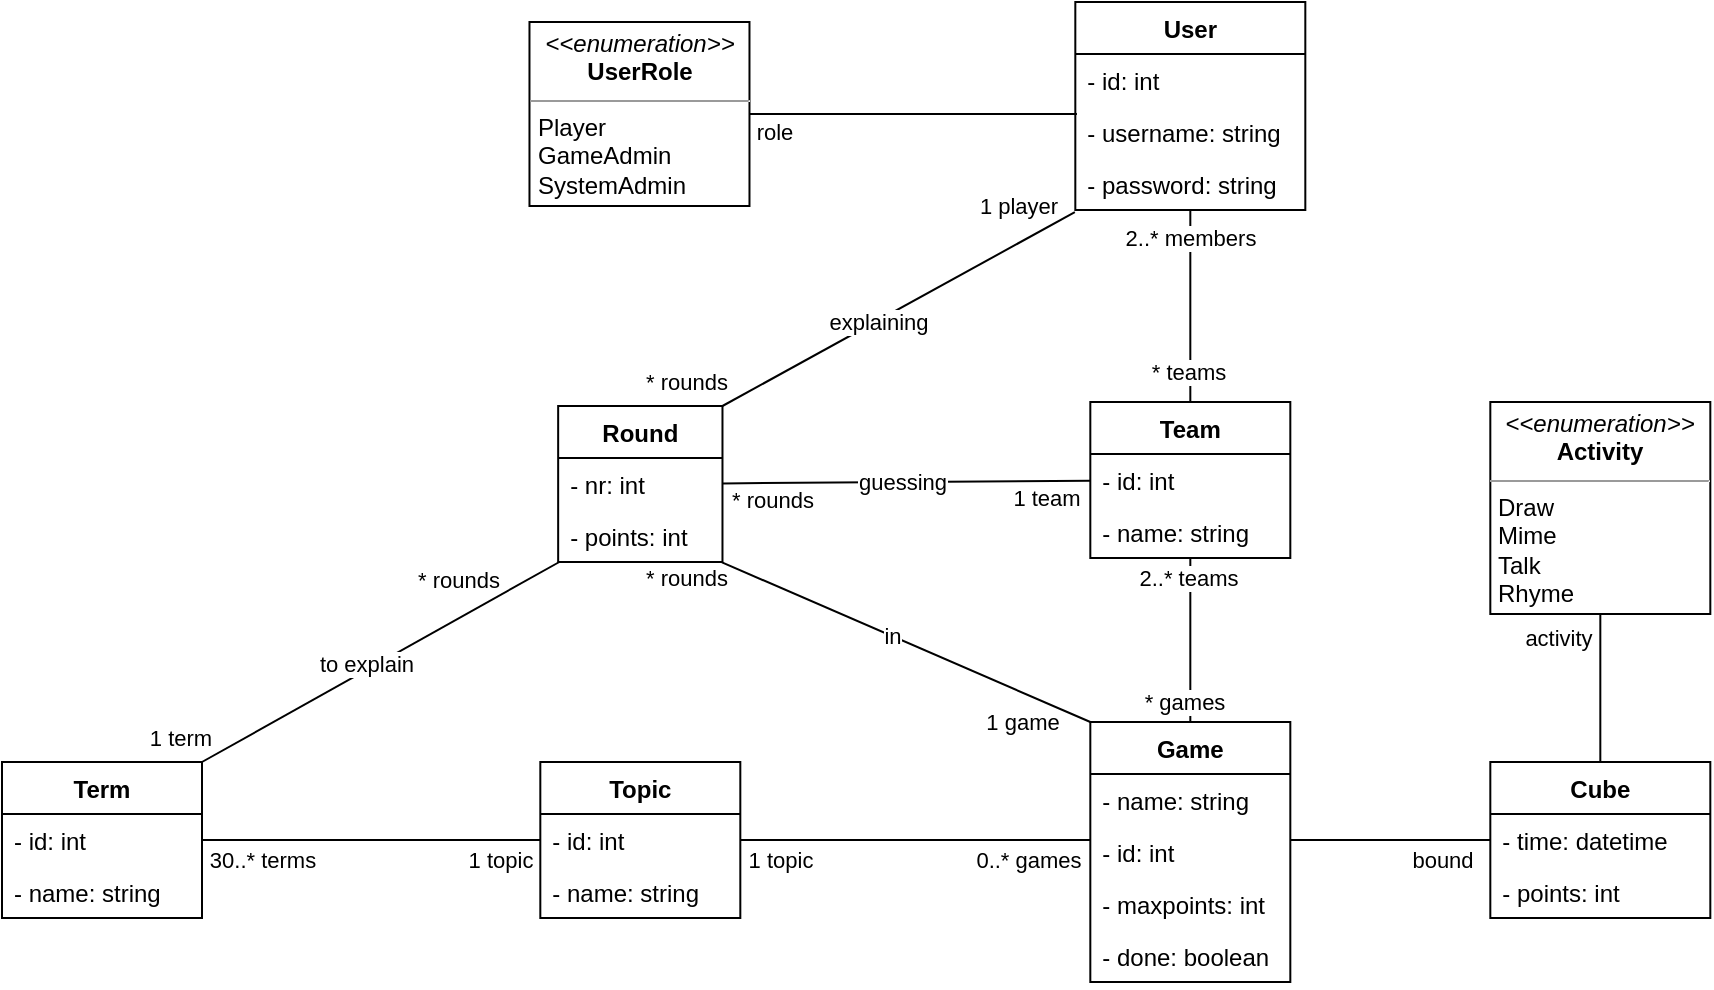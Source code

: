 <mxfile version="13.9.5" type="device"><diagram id="x_NA4deysEJHLA-lDIzr" name="Seite-1"><mxGraphModel dx="1422" dy="822" grid="0" gridSize="10" guides="1" tooltips="1" connect="1" arrows="1" fold="1" page="1" pageScale="1" pageWidth="1169" pageHeight="827" math="0" shadow="0"><root><mxCell id="0"/><mxCell id="1" parent="0"/><mxCell id="78UvX9WIQL5GHPiApA8K-1" value="User" style="swimlane;fontStyle=1;childLayout=stackLayout;horizontal=1;startSize=26;fillColor=none;horizontalStack=0;resizeParent=1;resizeParentMax=0;resizeLast=0;collapsible=1;marginBottom=0;" vertex="1" parent="1"><mxGeometry x="596.66" y="110" width="115" height="104" as="geometry"/></mxCell><mxCell id="78UvX9WIQL5GHPiApA8K-2" value="- id: int" style="text;strokeColor=none;fillColor=none;align=left;verticalAlign=top;spacingLeft=4;spacingRight=4;overflow=hidden;rotatable=0;points=[[0,0.5],[1,0.5]];portConstraint=eastwest;" vertex="1" parent="78UvX9WIQL5GHPiApA8K-1"><mxGeometry y="26" width="115" height="26" as="geometry"/></mxCell><mxCell id="78UvX9WIQL5GHPiApA8K-3" value="- username: string" style="text;strokeColor=none;fillColor=none;align=left;verticalAlign=top;spacingLeft=4;spacingRight=4;overflow=hidden;rotatable=0;points=[[0,0.5],[1,0.5]];portConstraint=eastwest;" vertex="1" parent="78UvX9WIQL5GHPiApA8K-1"><mxGeometry y="52" width="115" height="26" as="geometry"/></mxCell><mxCell id="78UvX9WIQL5GHPiApA8K-4" value="- password: string" style="text;strokeColor=none;fillColor=none;align=left;verticalAlign=top;spacingLeft=4;spacingRight=4;overflow=hidden;rotatable=0;points=[[0,0.5],[1,0.5]];portConstraint=eastwest;" vertex="1" parent="78UvX9WIQL5GHPiApA8K-1"><mxGeometry y="78" width="115" height="26" as="geometry"/></mxCell><mxCell id="78UvX9WIQL5GHPiApA8K-37" style="edgeStyle=orthogonalEdgeStyle;rounded=0;orthogonalLoop=1;jettySize=auto;html=1;entryX=0.007;entryY=0.154;entryDx=0;entryDy=0;entryPerimeter=0;endArrow=none;endFill=0;" edge="1" parent="1" source="78UvX9WIQL5GHPiApA8K-9" target="78UvX9WIQL5GHPiApA8K-3"><mxGeometry relative="1" as="geometry"/></mxCell><mxCell id="78UvX9WIQL5GHPiApA8K-73" value="role" style="edgeLabel;html=1;align=center;verticalAlign=middle;resizable=0;points=[];" vertex="1" connectable="0" parent="78UvX9WIQL5GHPiApA8K-37"><mxGeometry x="-0.604" y="-1" relative="1" as="geometry"><mxPoint x="-20.31" y="8" as="offset"/></mxGeometry></mxCell><mxCell id="78UvX9WIQL5GHPiApA8K-9" value="&lt;p style=&quot;margin: 0px ; margin-top: 4px ; text-align: center&quot;&gt;&lt;i&gt;&amp;lt;&amp;lt;enumeration&amp;gt;&amp;gt;&lt;/i&gt;&lt;br&gt;&lt;b&gt;UserRole&lt;/b&gt;&lt;/p&gt;&lt;hr size=&quot;1&quot;&gt;&lt;p style=&quot;margin: 0px ; margin-left: 4px&quot;&gt;Player&lt;br&gt;GameAdmin&lt;/p&gt;&lt;p style=&quot;margin: 0px ; margin-left: 4px&quot;&gt;SystemAdmin&lt;/p&gt;" style="verticalAlign=top;align=left;overflow=fill;fontSize=12;fontFamily=Helvetica;html=1;" vertex="1" parent="1"><mxGeometry x="323.74" y="120" width="110" height="92" as="geometry"/></mxCell><mxCell id="78UvX9WIQL5GHPiApA8K-57" style="edgeStyle=none;orthogonalLoop=1;jettySize=auto;html=1;endArrow=none;endFill=0;" edge="1" parent="1" source="78UvX9WIQL5GHPiApA8K-10" target="78UvX9WIQL5GHPiApA8K-32"><mxGeometry relative="1" as="geometry"/></mxCell><mxCell id="78UvX9WIQL5GHPiApA8K-58" value="activity" style="edgeLabel;html=1;align=center;verticalAlign=middle;resizable=0;points=[];" vertex="1" connectable="0" parent="78UvX9WIQL5GHPiApA8K-57"><mxGeometry x="-0.566" y="1" relative="1" as="geometry"><mxPoint x="-22.16" y="-4" as="offset"/></mxGeometry></mxCell><mxCell id="78UvX9WIQL5GHPiApA8K-10" value="&lt;p style=&quot;margin: 0px ; margin-top: 4px ; text-align: center&quot;&gt;&lt;i&gt;&amp;lt;&amp;lt;enumeration&amp;gt;&amp;gt;&lt;/i&gt;&lt;br&gt;&lt;b&gt;Activity&lt;/b&gt;&lt;/p&gt;&lt;hr size=&quot;1&quot;&gt;&lt;p style=&quot;margin: 0px ; margin-left: 4px&quot;&gt;Draw&lt;br&gt;Mime&lt;/p&gt;&lt;p style=&quot;margin: 0px ; margin-left: 4px&quot;&gt;Talk&lt;/p&gt;&lt;p style=&quot;margin: 0px ; margin-left: 4px&quot;&gt;Rhyme&lt;/p&gt;" style="verticalAlign=top;align=left;overflow=fill;fontSize=12;fontFamily=Helvetica;html=1;" vertex="1" parent="1"><mxGeometry x="804.16" y="310" width="110" height="106" as="geometry"/></mxCell><mxCell id="78UvX9WIQL5GHPiApA8K-11" value="Team" style="swimlane;fontStyle=1;childLayout=stackLayout;horizontal=1;startSize=26;fillColor=none;horizontalStack=0;resizeParent=1;resizeParentMax=0;resizeLast=0;collapsible=1;marginBottom=0;" vertex="1" parent="1"><mxGeometry x="604.16" y="310" width="100" height="78" as="geometry"/></mxCell><mxCell id="78UvX9WIQL5GHPiApA8K-12" value="- id: int" style="text;strokeColor=none;fillColor=none;align=left;verticalAlign=top;spacingLeft=4;spacingRight=4;overflow=hidden;rotatable=0;points=[[0,0.5],[1,0.5]];portConstraint=eastwest;" vertex="1" parent="78UvX9WIQL5GHPiApA8K-11"><mxGeometry y="26" width="100" height="26" as="geometry"/></mxCell><mxCell id="78UvX9WIQL5GHPiApA8K-13" value="- name: string" style="text;strokeColor=none;fillColor=none;align=left;verticalAlign=top;spacingLeft=4;spacingRight=4;overflow=hidden;rotatable=0;points=[[0,0.5],[1,0.5]];portConstraint=eastwest;" vertex="1" parent="78UvX9WIQL5GHPiApA8K-11"><mxGeometry y="52" width="100" height="26" as="geometry"/></mxCell><mxCell id="78UvX9WIQL5GHPiApA8K-15" value="Game" style="swimlane;fontStyle=1;childLayout=stackLayout;horizontal=1;startSize=26;fillColor=none;horizontalStack=0;resizeParent=1;resizeParentMax=0;resizeLast=0;collapsible=1;marginBottom=0;" vertex="1" parent="1"><mxGeometry x="604.16" y="470" width="100" height="130" as="geometry"/></mxCell><mxCell id="78UvX9WIQL5GHPiApA8K-17" value="- name: string" style="text;strokeColor=none;fillColor=none;align=left;verticalAlign=top;spacingLeft=4;spacingRight=4;overflow=hidden;rotatable=0;points=[[0,0.5],[1,0.5]];portConstraint=eastwest;" vertex="1" parent="78UvX9WIQL5GHPiApA8K-15"><mxGeometry y="26" width="100" height="26" as="geometry"/></mxCell><mxCell id="78UvX9WIQL5GHPiApA8K-16" value="- id: int" style="text;strokeColor=none;fillColor=none;align=left;verticalAlign=top;spacingLeft=4;spacingRight=4;overflow=hidden;rotatable=0;points=[[0,0.5],[1,0.5]];portConstraint=eastwest;" vertex="1" parent="78UvX9WIQL5GHPiApA8K-15"><mxGeometry y="52" width="100" height="26" as="geometry"/></mxCell><mxCell id="78UvX9WIQL5GHPiApA8K-18" value="- maxpoints: int" style="text;strokeColor=none;fillColor=none;align=left;verticalAlign=top;spacingLeft=4;spacingRight=4;overflow=hidden;rotatable=0;points=[[0,0.5],[1,0.5]];portConstraint=eastwest;" vertex="1" parent="78UvX9WIQL5GHPiApA8K-15"><mxGeometry y="78" width="100" height="26" as="geometry"/></mxCell><mxCell id="78UvX9WIQL5GHPiApA8K-19" value="- done: boolean" style="text;strokeColor=none;fillColor=none;align=left;verticalAlign=top;spacingLeft=4;spacingRight=4;overflow=hidden;rotatable=0;points=[[0,0.5],[1,0.5]];portConstraint=eastwest;" vertex="1" parent="78UvX9WIQL5GHPiApA8K-15"><mxGeometry y="104" width="100" height="26" as="geometry"/></mxCell><mxCell id="78UvX9WIQL5GHPiApA8K-38" style="orthogonalLoop=1;jettySize=auto;html=1;endArrow=none;endFill=0;exitX=1;exitY=0;exitDx=0;exitDy=0;entryX=-0.002;entryY=1.041;entryDx=0;entryDy=0;entryPerimeter=0;" edge="1" parent="1" source="78UvX9WIQL5GHPiApA8K-20" target="78UvX9WIQL5GHPiApA8K-4"><mxGeometry relative="1" as="geometry"><mxPoint x="585.16" y="244" as="targetPoint"/></mxGeometry></mxCell><mxCell id="78UvX9WIQL5GHPiApA8K-39" value="explaining" style="edgeLabel;html=1;align=center;verticalAlign=middle;resizable=0;points=[];" vertex="1" connectable="0" parent="78UvX9WIQL5GHPiApA8K-38"><mxGeometry x="-0.118" relative="1" as="geometry"><mxPoint as="offset"/></mxGeometry></mxCell><mxCell id="78UvX9WIQL5GHPiApA8K-40" value="1 player" style="edgeLabel;html=1;align=center;verticalAlign=middle;resizable=0;points=[];" vertex="1" connectable="0" parent="78UvX9WIQL5GHPiApA8K-38"><mxGeometry x="0.781" y="-1" relative="1" as="geometry"><mxPoint x="-9.42" y="-15.13" as="offset"/></mxGeometry></mxCell><mxCell id="78UvX9WIQL5GHPiApA8K-41" value="* rounds" style="edgeLabel;html=1;align=center;verticalAlign=middle;resizable=0;points=[];" vertex="1" connectable="0" parent="78UvX9WIQL5GHPiApA8K-38"><mxGeometry x="-0.835" y="1" relative="1" as="geometry"><mxPoint x="-32" y="-3.51" as="offset"/></mxGeometry></mxCell><mxCell id="78UvX9WIQL5GHPiApA8K-20" value="Round" style="swimlane;fontStyle=1;childLayout=stackLayout;horizontal=1;startSize=26;fillColor=none;horizontalStack=0;resizeParent=1;resizeParentMax=0;resizeLast=0;collapsible=1;marginBottom=0;" vertex="1" parent="1"><mxGeometry x="338.08" y="312" width="82.16" height="78" as="geometry"/></mxCell><mxCell id="78UvX9WIQL5GHPiApA8K-21" value="- nr: int" style="text;strokeColor=none;fillColor=none;align=left;verticalAlign=top;spacingLeft=4;spacingRight=4;overflow=hidden;rotatable=0;points=[[0,0.5],[1,0.5]];portConstraint=eastwest;" vertex="1" parent="78UvX9WIQL5GHPiApA8K-20"><mxGeometry y="26" width="82.16" height="26" as="geometry"/></mxCell><mxCell id="78UvX9WIQL5GHPiApA8K-22" value="- points: int" style="text;strokeColor=none;fillColor=none;align=left;verticalAlign=top;spacingLeft=4;spacingRight=4;overflow=hidden;rotatable=0;points=[[0,0.5],[1,0.5]];portConstraint=eastwest;" vertex="1" parent="78UvX9WIQL5GHPiApA8K-20"><mxGeometry y="52" width="82.16" height="26" as="geometry"/></mxCell><mxCell id="78UvX9WIQL5GHPiApA8K-26" value="Term" style="swimlane;fontStyle=1;childLayout=stackLayout;horizontal=1;startSize=26;fillColor=none;horizontalStack=0;resizeParent=1;resizeParentMax=0;resizeLast=0;collapsible=1;marginBottom=0;" vertex="1" parent="1"><mxGeometry x="60" y="490" width="100" height="78" as="geometry"/></mxCell><mxCell id="78UvX9WIQL5GHPiApA8K-27" value="- id: int" style="text;strokeColor=none;fillColor=none;align=left;verticalAlign=top;spacingLeft=4;spacingRight=4;overflow=hidden;rotatable=0;points=[[0,0.5],[1,0.5]];portConstraint=eastwest;" vertex="1" parent="78UvX9WIQL5GHPiApA8K-26"><mxGeometry y="26" width="100" height="26" as="geometry"/></mxCell><mxCell id="78UvX9WIQL5GHPiApA8K-28" value="- name: string" style="text;strokeColor=none;fillColor=none;align=left;verticalAlign=top;spacingLeft=4;spacingRight=4;overflow=hidden;rotatable=0;points=[[0,0.5],[1,0.5]];portConstraint=eastwest;" vertex="1" parent="78UvX9WIQL5GHPiApA8K-26"><mxGeometry y="52" width="100" height="26" as="geometry"/></mxCell><mxCell id="78UvX9WIQL5GHPiApA8K-29" value="Topic" style="swimlane;fontStyle=1;childLayout=stackLayout;horizontal=1;startSize=26;fillColor=none;horizontalStack=0;resizeParent=1;resizeParentMax=0;resizeLast=0;collapsible=1;marginBottom=0;" vertex="1" parent="1"><mxGeometry x="329.16" y="490" width="100" height="78" as="geometry"/></mxCell><mxCell id="78UvX9WIQL5GHPiApA8K-30" value="- id: int" style="text;strokeColor=none;fillColor=none;align=left;verticalAlign=top;spacingLeft=4;spacingRight=4;overflow=hidden;rotatable=0;points=[[0,0.5],[1,0.5]];portConstraint=eastwest;" vertex="1" parent="78UvX9WIQL5GHPiApA8K-29"><mxGeometry y="26" width="100" height="26" as="geometry"/></mxCell><mxCell id="78UvX9WIQL5GHPiApA8K-31" value="- name: string" style="text;strokeColor=none;fillColor=none;align=left;verticalAlign=top;spacingLeft=4;spacingRight=4;overflow=hidden;rotatable=0;points=[[0,0.5],[1,0.5]];portConstraint=eastwest;" vertex="1" parent="78UvX9WIQL5GHPiApA8K-29"><mxGeometry y="52" width="100" height="26" as="geometry"/></mxCell><mxCell id="78UvX9WIQL5GHPiApA8K-32" value="Cube" style="swimlane;fontStyle=1;childLayout=stackLayout;horizontal=1;startSize=26;fillColor=none;horizontalStack=0;resizeParent=1;resizeParentMax=0;resizeLast=0;collapsible=1;marginBottom=0;" vertex="1" parent="1"><mxGeometry x="804.16" y="490" width="110" height="78" as="geometry"/></mxCell><mxCell id="78UvX9WIQL5GHPiApA8K-33" value="- time: datetime" style="text;strokeColor=none;fillColor=none;align=left;verticalAlign=top;spacingLeft=4;spacingRight=4;overflow=hidden;rotatable=0;points=[[0,0.5],[1,0.5]];portConstraint=eastwest;" vertex="1" parent="78UvX9WIQL5GHPiApA8K-32"><mxGeometry y="26" width="110" height="26" as="geometry"/></mxCell><mxCell id="78UvX9WIQL5GHPiApA8K-34" value="- points: int" style="text;strokeColor=none;fillColor=none;align=left;verticalAlign=top;spacingLeft=4;spacingRight=4;overflow=hidden;rotatable=0;points=[[0,0.5],[1,0.5]];portConstraint=eastwest;" vertex="1" parent="78UvX9WIQL5GHPiApA8K-32"><mxGeometry y="52" width="110" height="26" as="geometry"/></mxCell><mxCell id="78UvX9WIQL5GHPiApA8K-42" style="edgeStyle=none;orthogonalLoop=1;jettySize=auto;html=1;endArrow=none;endFill=0;" edge="1" parent="1" source="78UvX9WIQL5GHPiApA8K-21" target="78UvX9WIQL5GHPiApA8K-12"><mxGeometry relative="1" as="geometry"/></mxCell><mxCell id="78UvX9WIQL5GHPiApA8K-43" value="guessing" style="edgeLabel;html=1;align=center;verticalAlign=middle;resizable=0;points=[];" vertex="1" connectable="0" parent="78UvX9WIQL5GHPiApA8K-42"><mxGeometry x="-0.153" y="-1" relative="1" as="geometry"><mxPoint x="11.29" y="-1" as="offset"/></mxGeometry></mxCell><mxCell id="78UvX9WIQL5GHPiApA8K-44" value="* rounds" style="edgeLabel;html=1;align=center;verticalAlign=middle;resizable=0;points=[];" vertex="1" connectable="0" parent="78UvX9WIQL5GHPiApA8K-42"><mxGeometry x="-0.88" y="-1" relative="1" as="geometry"><mxPoint x="13.29" y="7" as="offset"/></mxGeometry></mxCell><mxCell id="78UvX9WIQL5GHPiApA8K-45" value="1 team" style="edgeLabel;html=1;align=center;verticalAlign=middle;resizable=0;points=[];" vertex="1" connectable="0" parent="78UvX9WIQL5GHPiApA8K-42"><mxGeometry x="0.761" y="-1" relative="1" as="geometry"><mxPoint y="7" as="offset"/></mxGeometry></mxCell><mxCell id="78UvX9WIQL5GHPiApA8K-46" style="edgeStyle=none;orthogonalLoop=1;jettySize=auto;html=1;entryX=0;entryY=0;entryDx=0;entryDy=0;endArrow=none;endFill=0;exitX=0.997;exitY=1.007;exitDx=0;exitDy=0;exitPerimeter=0;" edge="1" parent="1" source="78UvX9WIQL5GHPiApA8K-22" target="78UvX9WIQL5GHPiApA8K-15"><mxGeometry relative="1" as="geometry"><mxPoint x="419.16" y="389" as="sourcePoint"/></mxGeometry></mxCell><mxCell id="78UvX9WIQL5GHPiApA8K-47" value="in" style="edgeLabel;html=1;align=center;verticalAlign=middle;resizable=0;points=[];" vertex="1" connectable="0" parent="78UvX9WIQL5GHPiApA8K-46"><mxGeometry x="-0.076" relative="1" as="geometry"><mxPoint as="offset"/></mxGeometry></mxCell><mxCell id="78UvX9WIQL5GHPiApA8K-48" value="* rounds" style="edgeLabel;html=1;align=center;verticalAlign=middle;resizable=0;points=[];" vertex="1" connectable="0" parent="78UvX9WIQL5GHPiApA8K-46"><mxGeometry x="-0.778" y="1" relative="1" as="geometry"><mxPoint x="-39" as="offset"/></mxGeometry></mxCell><mxCell id="78UvX9WIQL5GHPiApA8K-49" value="1 game" style="edgeLabel;html=1;align=center;verticalAlign=middle;resizable=0;points=[];" vertex="1" connectable="0" parent="78UvX9WIQL5GHPiApA8K-46"><mxGeometry x="0.89" y="1" relative="1" as="geometry"><mxPoint x="-24.91" y="5.42" as="offset"/></mxGeometry></mxCell><mxCell id="78UvX9WIQL5GHPiApA8K-50" style="edgeStyle=none;orthogonalLoop=1;jettySize=auto;html=1;entryX=0.5;entryY=0;entryDx=0;entryDy=0;endArrow=none;endFill=0;" edge="1" parent="1" source="78UvX9WIQL5GHPiApA8K-13" target="78UvX9WIQL5GHPiApA8K-15"><mxGeometry relative="1" as="geometry"/></mxCell><mxCell id="78UvX9WIQL5GHPiApA8K-52" value="* games" style="edgeLabel;html=1;align=center;verticalAlign=middle;resizable=0;points=[];" vertex="1" connectable="0" parent="78UvX9WIQL5GHPiApA8K-50"><mxGeometry x="0.697" y="2" relative="1" as="geometry"><mxPoint x="-5" y="2" as="offset"/></mxGeometry></mxCell><mxCell id="78UvX9WIQL5GHPiApA8K-53" value="2..* teams" style="edgeLabel;html=1;align=center;verticalAlign=middle;resizable=0;points=[];" vertex="1" connectable="0" parent="78UvX9WIQL5GHPiApA8K-50"><mxGeometry x="-0.688" y="-1" relative="1" as="geometry"><mxPoint y="-3" as="offset"/></mxGeometry></mxCell><mxCell id="78UvX9WIQL5GHPiApA8K-54" style="edgeStyle=none;orthogonalLoop=1;jettySize=auto;html=1;entryX=0.5;entryY=0;entryDx=0;entryDy=0;endArrow=none;endFill=0;" edge="1" parent="1" source="78UvX9WIQL5GHPiApA8K-4" target="78UvX9WIQL5GHPiApA8K-11"><mxGeometry relative="1" as="geometry"/></mxCell><mxCell id="78UvX9WIQL5GHPiApA8K-55" value="2..* members" style="edgeLabel;html=1;align=center;verticalAlign=middle;resizable=0;points=[];" vertex="1" connectable="0" parent="78UvX9WIQL5GHPiApA8K-54"><mxGeometry x="-0.723" relative="1" as="geometry"><mxPoint as="offset"/></mxGeometry></mxCell><mxCell id="78UvX9WIQL5GHPiApA8K-56" value="* teams" style="edgeLabel;html=1;align=center;verticalAlign=middle;resizable=0;points=[];" vertex="1" connectable="0" parent="78UvX9WIQL5GHPiApA8K-54"><mxGeometry x="0.68" y="-1" relative="1" as="geometry"><mxPoint as="offset"/></mxGeometry></mxCell><mxCell id="78UvX9WIQL5GHPiApA8K-59" style="edgeStyle=none;orthogonalLoop=1;jettySize=auto;html=1;entryX=0;entryY=0.5;entryDx=0;entryDy=0;endArrow=none;endFill=0;" edge="1" parent="1" target="78UvX9WIQL5GHPiApA8K-33"><mxGeometry relative="1" as="geometry"><mxPoint x="704" y="529" as="sourcePoint"/></mxGeometry></mxCell><mxCell id="78UvX9WIQL5GHPiApA8K-60" value="bound" style="edgeLabel;html=1;align=center;verticalAlign=middle;resizable=0;points=[];" vertex="1" connectable="0" parent="78UvX9WIQL5GHPiApA8K-59"><mxGeometry x="0.31" y="1" relative="1" as="geometry"><mxPoint x="10" y="11" as="offset"/></mxGeometry></mxCell><mxCell id="78UvX9WIQL5GHPiApA8K-61" style="edgeStyle=none;orthogonalLoop=1;jettySize=auto;html=1;entryX=0;entryY=0.269;entryDx=0;entryDy=0;entryPerimeter=0;endArrow=none;endFill=0;" edge="1" parent="1" source="78UvX9WIQL5GHPiApA8K-30" target="78UvX9WIQL5GHPiApA8K-16"><mxGeometry relative="1" as="geometry"/></mxCell><mxCell id="78UvX9WIQL5GHPiApA8K-62" value="1 topic" style="edgeLabel;html=1;align=center;verticalAlign=middle;resizable=0;points=[];" vertex="1" connectable="0" parent="78UvX9WIQL5GHPiApA8K-61"><mxGeometry x="-0.832" y="-1" relative="1" as="geometry"><mxPoint x="5.14" y="8.96" as="offset"/></mxGeometry></mxCell><mxCell id="78UvX9WIQL5GHPiApA8K-63" value="0..* games" style="edgeLabel;html=1;align=center;verticalAlign=middle;resizable=0;points=[];" vertex="1" connectable="0" parent="78UvX9WIQL5GHPiApA8K-61"><mxGeometry x="0.768" y="1" relative="1" as="geometry"><mxPoint x="-11" y="11" as="offset"/></mxGeometry></mxCell><mxCell id="78UvX9WIQL5GHPiApA8K-64" style="edgeStyle=none;orthogonalLoop=1;jettySize=auto;html=1;entryX=0;entryY=0.5;entryDx=0;entryDy=0;endArrow=none;endFill=0;" edge="1" parent="1" source="78UvX9WIQL5GHPiApA8K-27" target="78UvX9WIQL5GHPiApA8K-30"><mxGeometry relative="1" as="geometry"/></mxCell><mxCell id="78UvX9WIQL5GHPiApA8K-65" value="30..* terms" style="edgeLabel;html=1;align=center;verticalAlign=middle;resizable=0;points=[];" vertex="1" connectable="0" parent="78UvX9WIQL5GHPiApA8K-64"><mxGeometry x="-0.604" relative="1" as="geometry"><mxPoint x="-3.33" y="10" as="offset"/></mxGeometry></mxCell><mxCell id="78UvX9WIQL5GHPiApA8K-66" value="1 topic" style="edgeLabel;html=1;align=center;verticalAlign=middle;resizable=0;points=[];" vertex="1" connectable="0" parent="78UvX9WIQL5GHPiApA8K-64"><mxGeometry x="0.588" y="2" relative="1" as="geometry"><mxPoint x="13.83" y="12" as="offset"/></mxGeometry></mxCell><mxCell id="78UvX9WIQL5GHPiApA8K-68" style="edgeStyle=none;orthogonalLoop=1;jettySize=auto;html=1;entryX=1;entryY=0;entryDx=0;entryDy=0;endArrow=none;endFill=0;exitX=0.007;exitY=1;exitDx=0;exitDy=0;exitPerimeter=0;" edge="1" parent="1" source="78UvX9WIQL5GHPiApA8K-22" target="78UvX9WIQL5GHPiApA8K-26"><mxGeometry relative="1" as="geometry"/></mxCell><mxCell id="78UvX9WIQL5GHPiApA8K-69" value="to explain" style="edgeLabel;html=1;align=center;verticalAlign=middle;resizable=0;points=[];" vertex="1" connectable="0" parent="78UvX9WIQL5GHPiApA8K-68"><mxGeometry x="-0.148" y="2" relative="1" as="geometry"><mxPoint x="-22.43" y="6.74" as="offset"/></mxGeometry></mxCell><mxCell id="78UvX9WIQL5GHPiApA8K-71" value="1 term" style="edgeLabel;html=1;align=center;verticalAlign=middle;resizable=0;points=[];" vertex="1" connectable="0" parent="78UvX9WIQL5GHPiApA8K-68"><mxGeometry x="0.741" y="1" relative="1" as="geometry"><mxPoint x="-35.54" as="offset"/></mxGeometry></mxCell><mxCell id="78UvX9WIQL5GHPiApA8K-72" value="* rounds" style="edgeLabel;html=1;align=center;verticalAlign=middle;resizable=0;points=[];" vertex="1" connectable="0" parent="78UvX9WIQL5GHPiApA8K-68"><mxGeometry x="-0.778" y="-3" relative="1" as="geometry"><mxPoint x="-30" as="offset"/></mxGeometry></mxCell></root></mxGraphModel></diagram></mxfile>